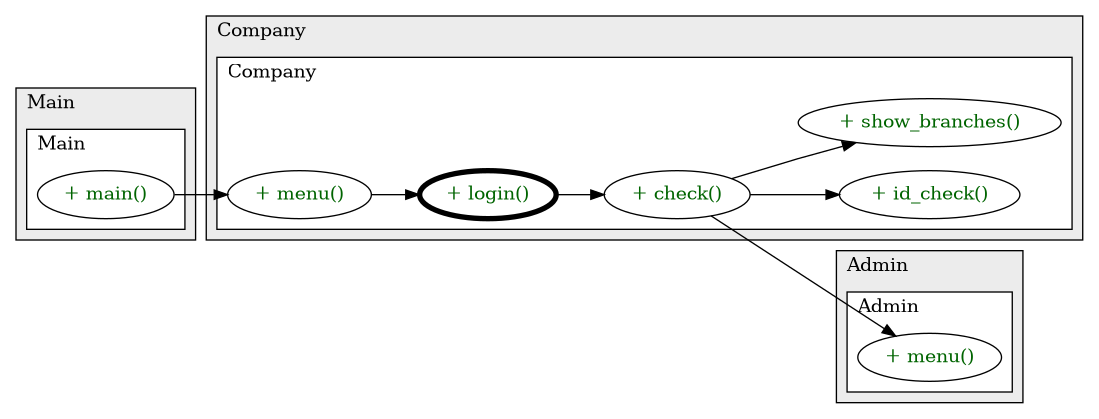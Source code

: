 @startuml

/' diagram meta data start
config=CallConfiguration;
{
  "rootMethod": "Company#login()",
  "projectClassification": {
    "searchMode": "OpenProject", // OpenProject, AllProjects
    "includedProjects": "",
    "pathEndKeywords": "*.impl",
    "isClientPath": "",
    "isClientName": "",
    "isTestPath": "",
    "isTestName": "",
    "isMappingPath": "",
    "isMappingName": "",
    "isDataAccessPath": "",
    "isDataAccessName": "",
    "isDataStructurePath": "",
    "isDataStructureName": "",
    "isInterfaceStructuresPath": "",
    "isInterfaceStructuresName": "",
    "isEntryPointPath": "",
    "isEntryPointName": ""
  },
  "graphRestriction": {
    "classPackageExcludeFilter": "",
    "classPackageIncludeFilter": "",
    "classNameExcludeFilter": "",
    "classNameIncludeFilter": "",
    "methodNameExcludeFilter": "",
    "methodNameIncludeFilter": "",
    "removeByInheritance": "", // inheritance/annotation based filtering is done in a second step
    "removeByAnnotation": "",
    "removeByClassPackage": "", // cleanup the graph after inheritance/annotation based filtering is done
    "removeByClassName": "",
    "cutMappings": false,
    "cutEnum": true,
    "cutTests": true,
    "cutClient": true,
    "cutDataAccess": true,
    "cutInterfaceStructures": true,
    "cutDataStructures": true,
    "cutGetterAndSetter": true,
    "cutConstructors": true
  },
  "graphTraversal": {
    "forwardDepth": 3,
    "backwardDepth": 3,
    "classPackageExcludeFilter": "",
    "classPackageIncludeFilter": "",
    "classNameExcludeFilter": "",
    "classNameIncludeFilter": "",
    "methodNameExcludeFilter": "",
    "methodNameIncludeFilter": "",
    "hideMappings": false,
    "hideDataStructures": false,
    "hidePrivateMethods": true,
    "hideInterfaceCalls": true, // indirection: implementation -> interface (is hidden) -> implementation
    "onlyShowApplicationEntryPoints": false // root node is included
  },
  "details": {
    "aggregation": "GroupByClass", // ByClass, GroupByClass, None
    "showMethodParametersTypes": false,
    "showMethodParametersNames": false,
    "showMethodReturnType": false,
    "showPackageLevels": 2,
    "showCallOrder": false,
    "edgeMode": "MethodsOnly", // TypesOnly, MethodsOnly, TypesAndMethods, MethodsAndDirectTypeUsage
    "showDetailedClassStructure": false
  },
  "rootClass": "Company"
}
diagram meta data end '/



digraph g {
    rankdir="LR"
    splines=polyline
    

'nodes 
subgraph cluster_1679829923 { 
   	label=Company
	labeljust=l
	fillcolor="#ececec"
	style=filled
   
   subgraph cluster_469633996 { 
   	label=Company
	labeljust=l
	fillcolor=white
	style=filled
   
   Company1679829923XXXcheck2013066710[
	label="+ check()"
	style=filled
	fillcolor=white
	tooltip="Company

null"
	fontcolor=darkgreen
];

Company1679829923XXXid_check2069022258[
	label="+ id_check()"
	style=filled
	fillcolor=white
	tooltip="Company

null"
	fontcolor=darkgreen
];

Company1679829923XXXlogin0[
	label="+ login()"
	style=filled
	fillcolor=white
	tooltip="Company

null"
	penwidth=4
	fontcolor=darkgreen
];

Company1679829923XXXmenu0[
	label="+ menu()"
	style=filled
	fillcolor=white
	tooltip="Company

null"
	fontcolor=darkgreen
];

Company1679829923XXXshow_branches0[
	label="+ show_branches()"
	style=filled
	fillcolor=white
	tooltip="Company

null"
	fontcolor=darkgreen
];
} 
} 

subgraph cluster_2390489 { 
   	label=Main
	labeljust=l
	fillcolor="#ececec"
	style=filled
   
   subgraph cluster_1706522830 { 
   	label=Main
	labeljust=l
	fillcolor=white
	style=filled
   
   Main2390489XXXmain1859653459[
	label="+ main()"
	style=filled
	fillcolor=white
	tooltip="Main

null"
	fontcolor=darkgreen
];
} 
} 

subgraph cluster_63116079 { 
   	label=Admin
	labeljust=l
	fillcolor="#ececec"
	style=filled
   
   subgraph cluster_74429360 { 
   	label=Admin
	labeljust=l
	fillcolor=white
	style=filled
   
   Admin63116079XXXmenu0[
	label="+ menu()"
	style=filled
	fillcolor=white
	tooltip="Admin

null"
	fontcolor=darkgreen
];
} 
} 

'edges    
Company1679829923XXXcheck2013066710 -> Admin63116079XXXmenu0;
Company1679829923XXXcheck2013066710 -> Company1679829923XXXid_check2069022258;
Company1679829923XXXcheck2013066710 -> Company1679829923XXXshow_branches0;
Company1679829923XXXlogin0 -> Company1679829923XXXcheck2013066710;
Company1679829923XXXmenu0 -> Company1679829923XXXlogin0;
Main2390489XXXmain1859653459 -> Company1679829923XXXmenu0;
    
}
@enduml